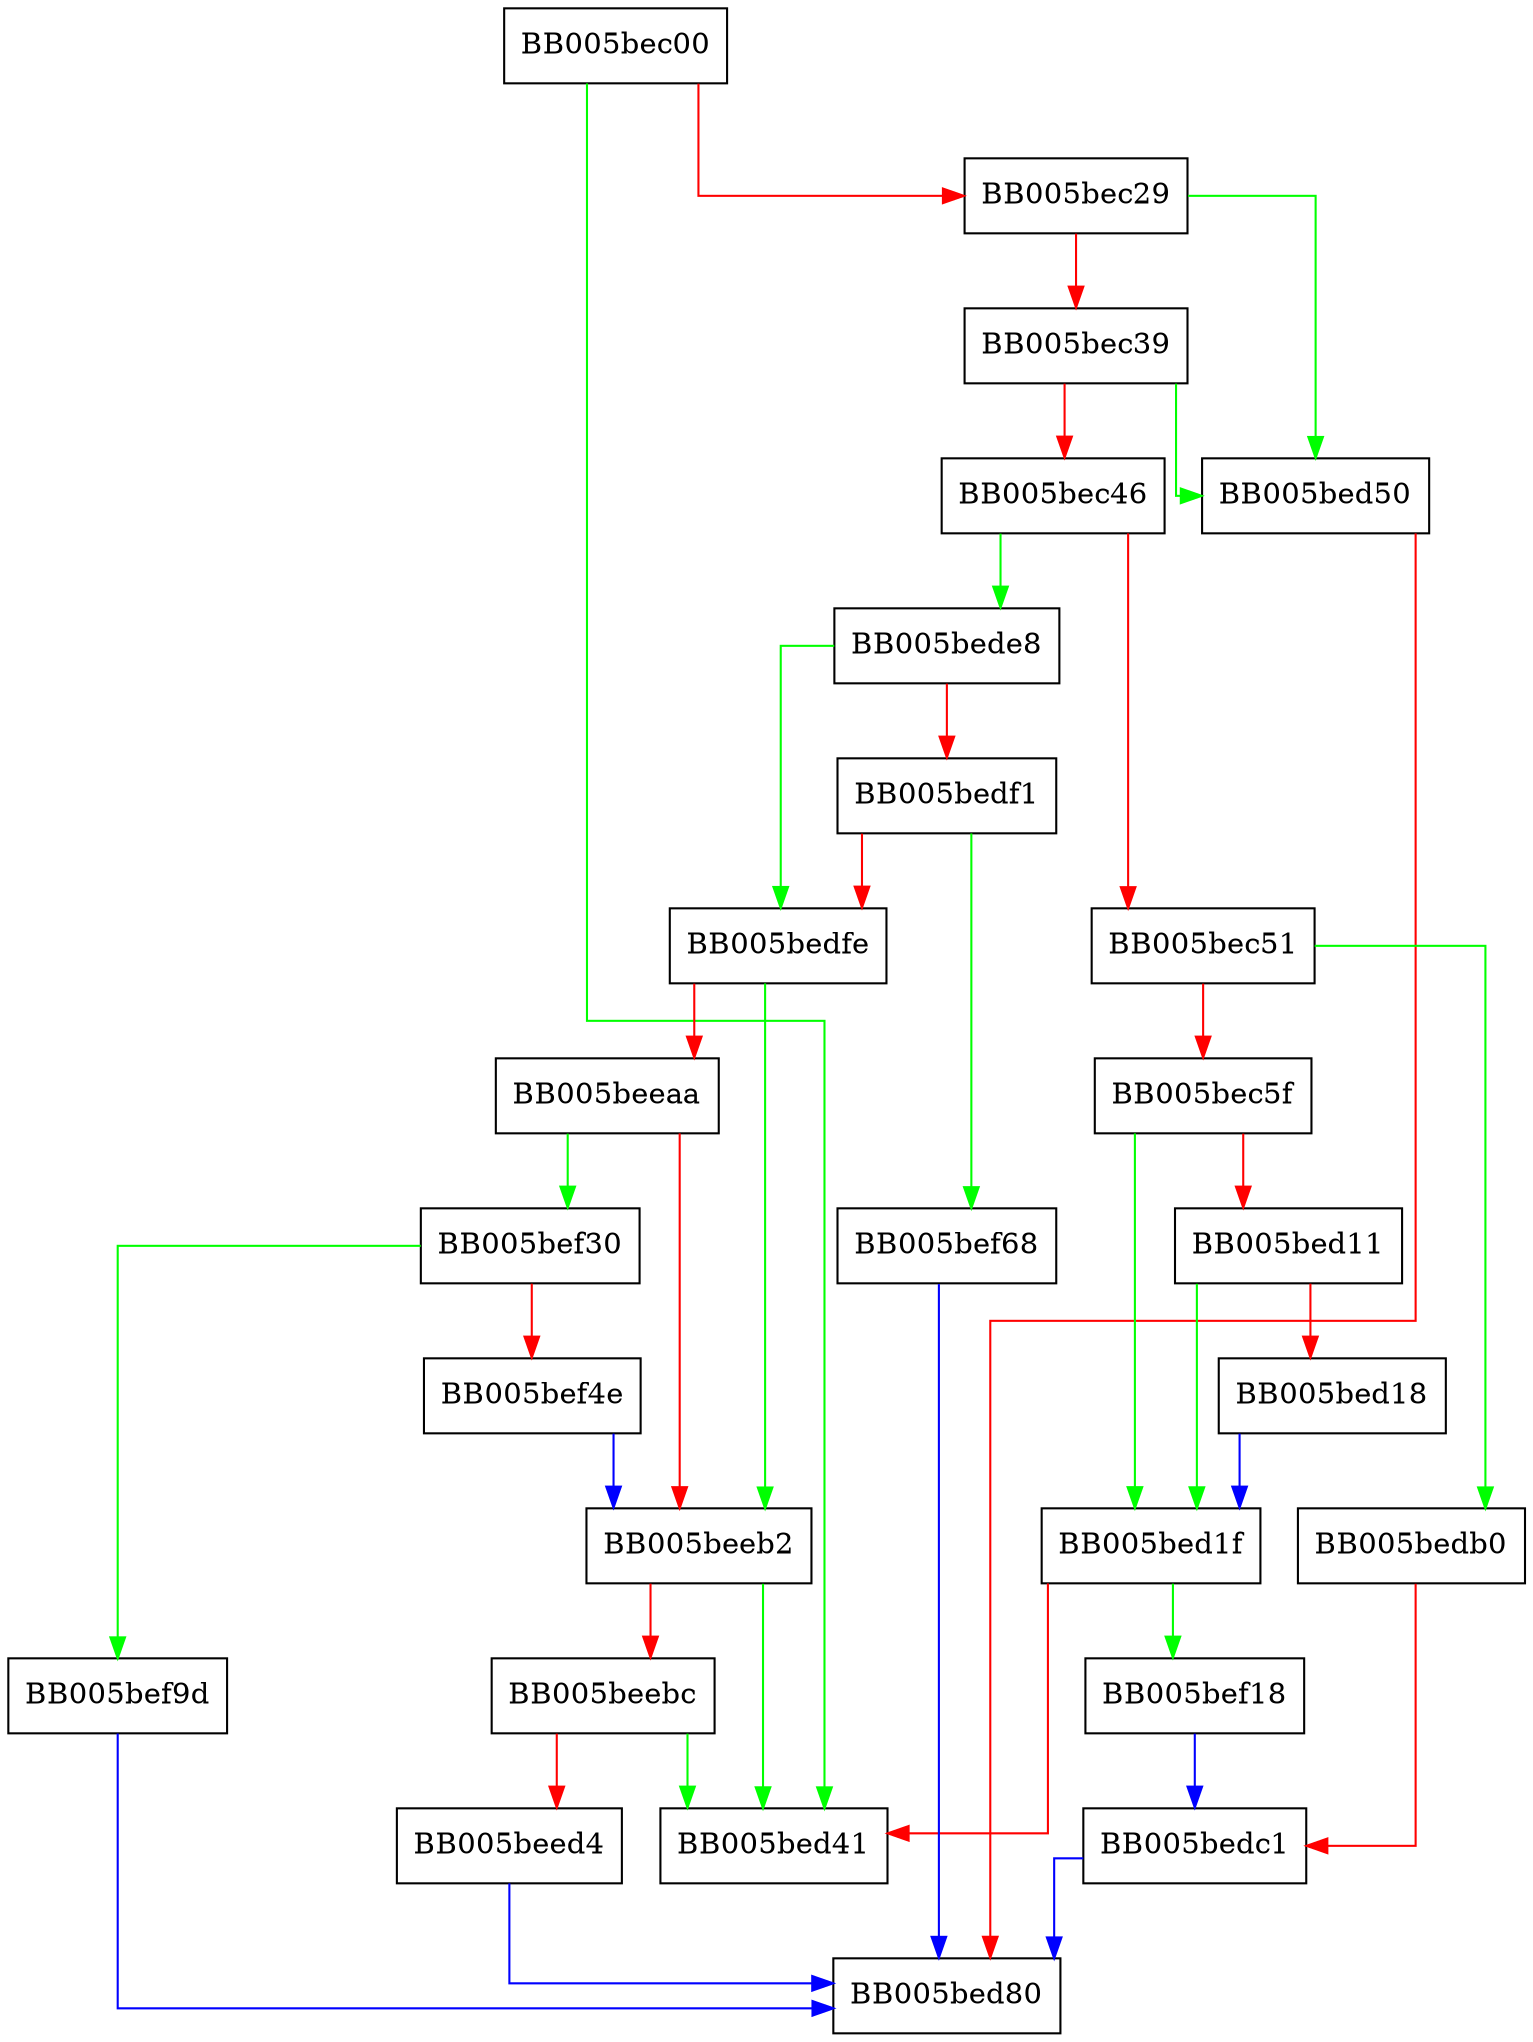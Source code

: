 digraph EVP_CIPHER_CTX_dup {
  node [shape="box"];
  graph [splines=ortho];
  BB005bec00 -> BB005bed41 [color="green"];
  BB005bec00 -> BB005bec29 [color="red"];
  BB005bec29 -> BB005bed50 [color="green"];
  BB005bec29 -> BB005bec39 [color="red"];
  BB005bec39 -> BB005bed50 [color="green"];
  BB005bec39 -> BB005bec46 [color="red"];
  BB005bec46 -> BB005bede8 [color="green"];
  BB005bec46 -> BB005bec51 [color="red"];
  BB005bec51 -> BB005bedb0 [color="green"];
  BB005bec51 -> BB005bec5f [color="red"];
  BB005bec5f -> BB005bed1f [color="green"];
  BB005bec5f -> BB005bed11 [color="red"];
  BB005bed11 -> BB005bed1f [color="green"];
  BB005bed11 -> BB005bed18 [color="red"];
  BB005bed18 -> BB005bed1f [color="blue"];
  BB005bed1f -> BB005bef18 [color="green"];
  BB005bed1f -> BB005bed41 [color="red"];
  BB005bed50 -> BB005bed80 [color="red"];
  BB005bedb0 -> BB005bedc1 [color="red"];
  BB005bedc1 -> BB005bed80 [color="blue"];
  BB005bede8 -> BB005bedfe [color="green"];
  BB005bede8 -> BB005bedf1 [color="red"];
  BB005bedf1 -> BB005bef68 [color="green"];
  BB005bedf1 -> BB005bedfe [color="red"];
  BB005bedfe -> BB005beeb2 [color="green"];
  BB005bedfe -> BB005beeaa [color="red"];
  BB005beeaa -> BB005bef30 [color="green"];
  BB005beeaa -> BB005beeb2 [color="red"];
  BB005beeb2 -> BB005bed41 [color="green"];
  BB005beeb2 -> BB005beebc [color="red"];
  BB005beebc -> BB005bed41 [color="green"];
  BB005beebc -> BB005beed4 [color="red"];
  BB005beed4 -> BB005bed80 [color="blue"];
  BB005bef18 -> BB005bedc1 [color="blue"];
  BB005bef30 -> BB005bef9d [color="green"];
  BB005bef30 -> BB005bef4e [color="red"];
  BB005bef4e -> BB005beeb2 [color="blue"];
  BB005bef68 -> BB005bed80 [color="blue"];
  BB005bef9d -> BB005bed80 [color="blue"];
}